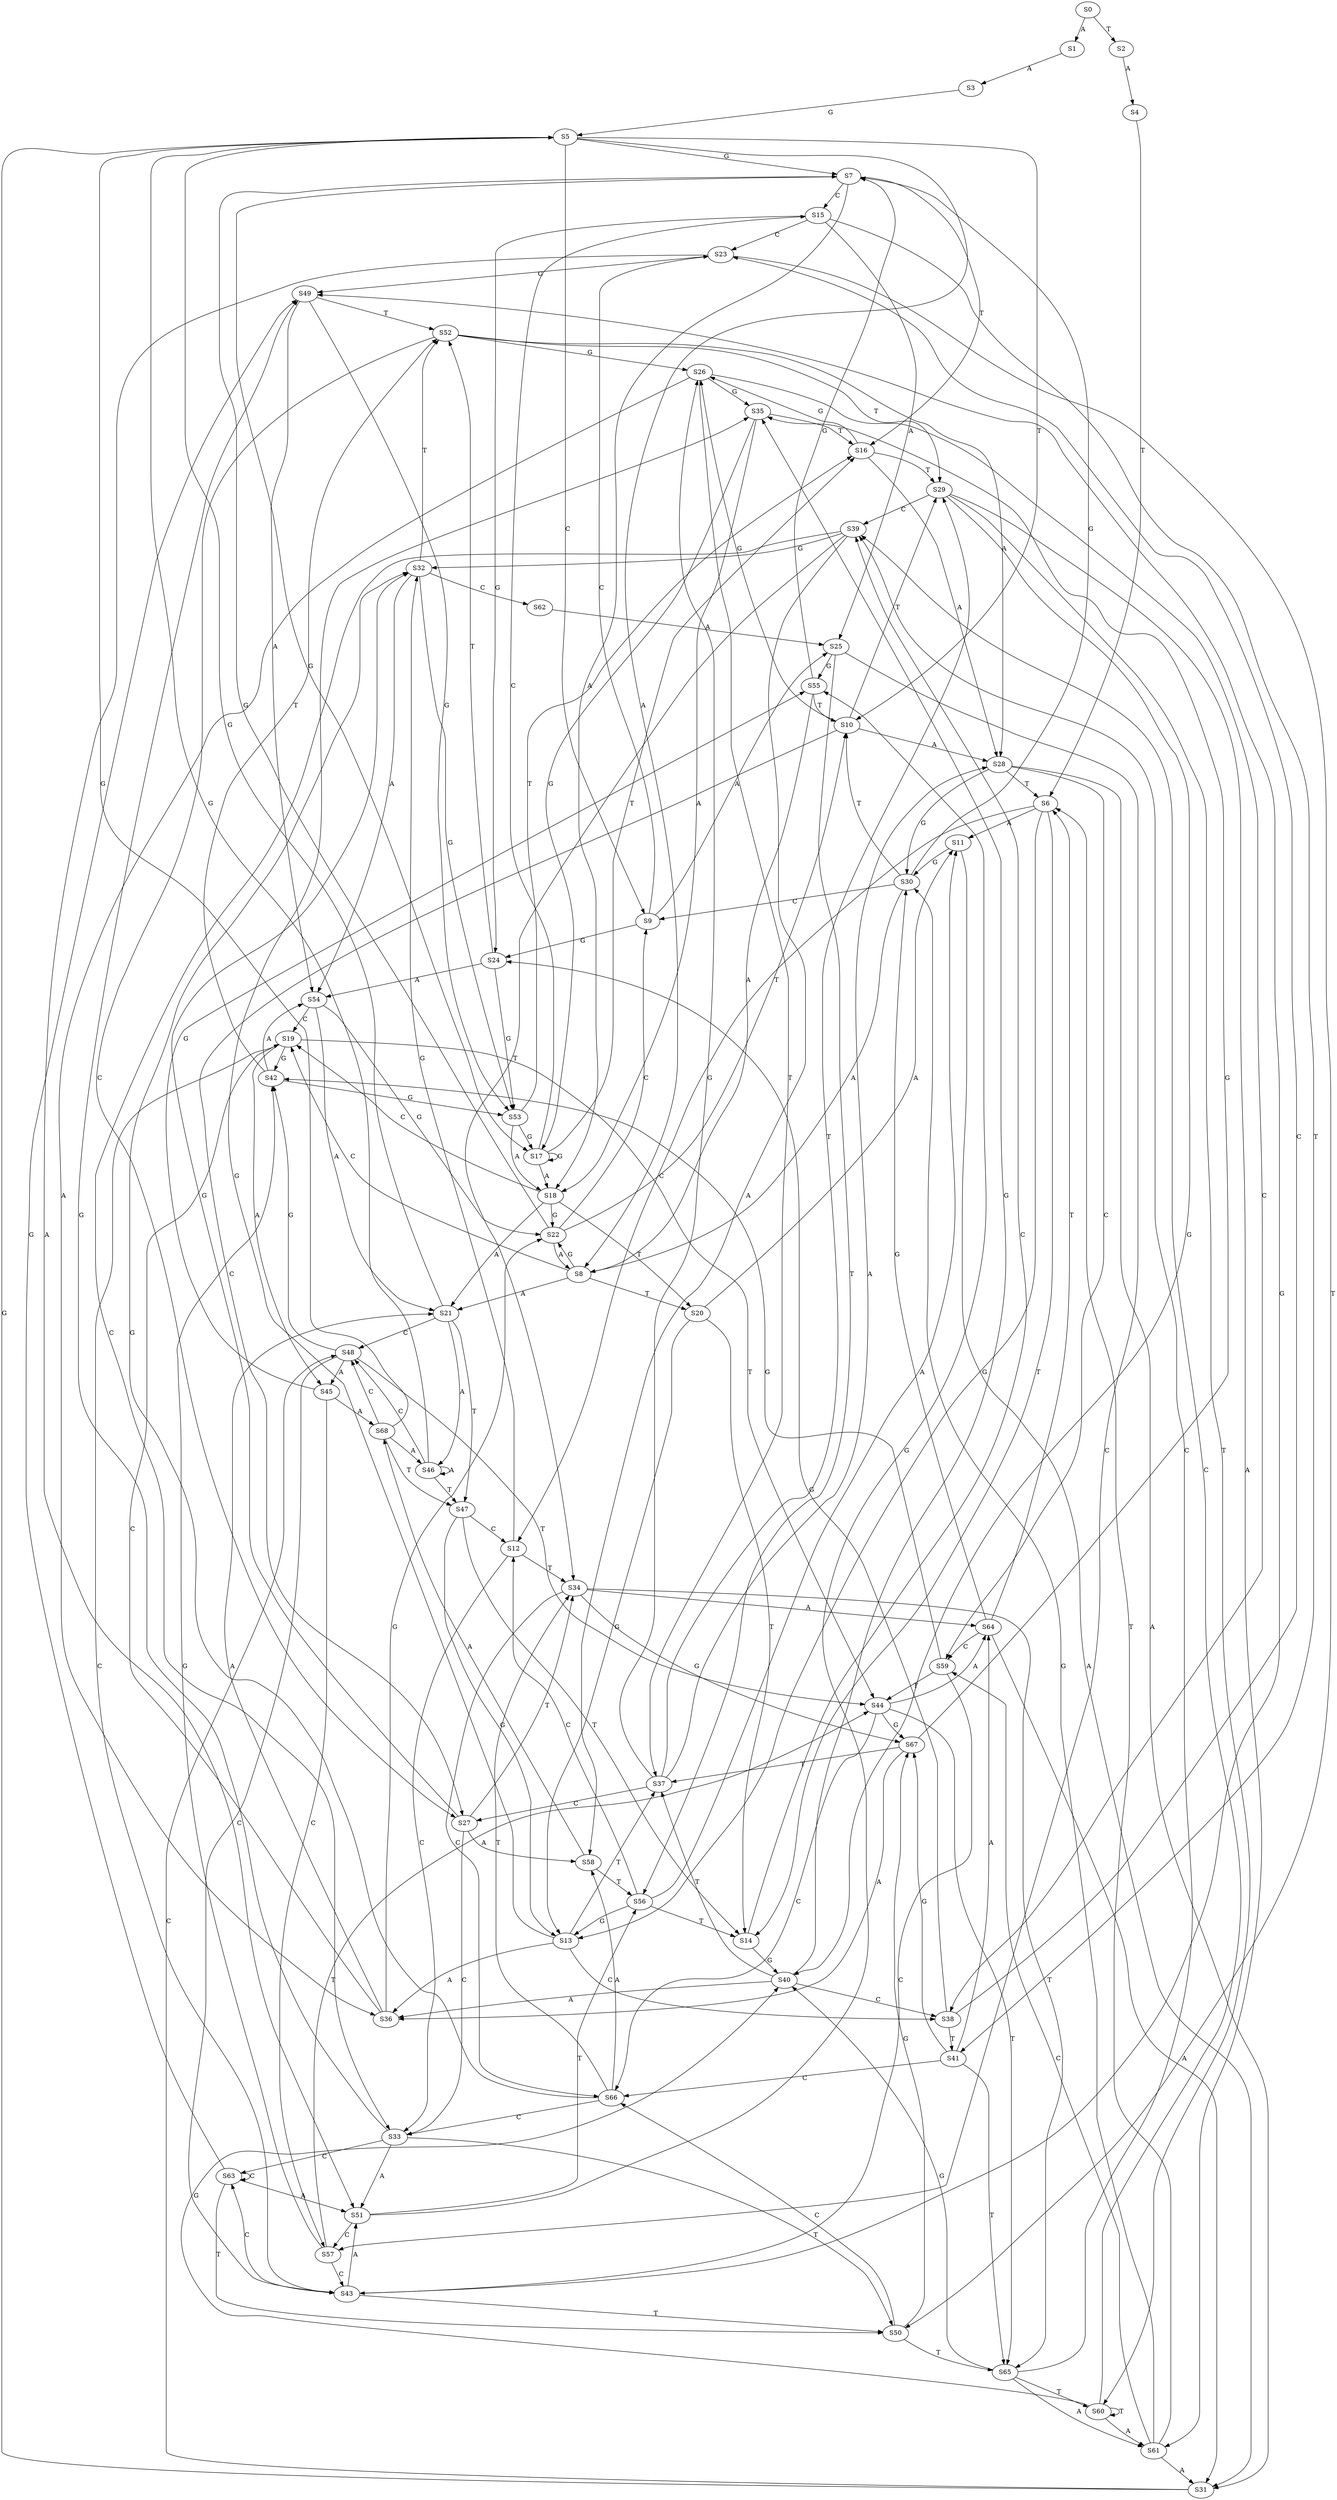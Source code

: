 strict digraph  {
	S0 -> S1 [ label = A ];
	S0 -> S2 [ label = T ];
	S1 -> S3 [ label = A ];
	S2 -> S4 [ label = A ];
	S3 -> S5 [ label = G ];
	S4 -> S6 [ label = T ];
	S5 -> S7 [ label = G ];
	S5 -> S8 [ label = A ];
	S5 -> S9 [ label = C ];
	S5 -> S10 [ label = T ];
	S6 -> S11 [ label = A ];
	S6 -> S12 [ label = C ];
	S6 -> S13 [ label = G ];
	S6 -> S14 [ label = T ];
	S7 -> S15 [ label = C ];
	S7 -> S16 [ label = T ];
	S7 -> S17 [ label = G ];
	S7 -> S18 [ label = A ];
	S8 -> S19 [ label = C ];
	S8 -> S20 [ label = T ];
	S8 -> S21 [ label = A ];
	S8 -> S22 [ label = G ];
	S9 -> S23 [ label = C ];
	S9 -> S24 [ label = G ];
	S9 -> S25 [ label = A ];
	S10 -> S26 [ label = G ];
	S10 -> S27 [ label = C ];
	S10 -> S28 [ label = A ];
	S10 -> S29 [ label = T ];
	S11 -> S30 [ label = G ];
	S11 -> S31 [ label = A ];
	S12 -> S32 [ label = G ];
	S12 -> S33 [ label = C ];
	S12 -> S34 [ label = T ];
	S13 -> S35 [ label = G ];
	S13 -> S36 [ label = A ];
	S13 -> S37 [ label = T ];
	S13 -> S38 [ label = C ];
	S14 -> S39 [ label = C ];
	S14 -> S40 [ label = G ];
	S15 -> S41 [ label = T ];
	S15 -> S24 [ label = G ];
	S15 -> S23 [ label = C ];
	S15 -> S25 [ label = A ];
	S16 -> S26 [ label = G ];
	S16 -> S29 [ label = T ];
	S16 -> S28 [ label = A ];
	S17 -> S16 [ label = T ];
	S17 -> S18 [ label = A ];
	S17 -> S17 [ label = G ];
	S17 -> S15 [ label = C ];
	S18 -> S21 [ label = A ];
	S18 -> S22 [ label = G ];
	S18 -> S19 [ label = C ];
	S18 -> S20 [ label = T ];
	S19 -> S42 [ label = G ];
	S19 -> S43 [ label = C ];
	S19 -> S44 [ label = T ];
	S19 -> S45 [ label = A ];
	S20 -> S11 [ label = A ];
	S20 -> S14 [ label = T ];
	S20 -> S13 [ label = G ];
	S21 -> S46 [ label = A ];
	S21 -> S5 [ label = G ];
	S21 -> S47 [ label = T ];
	S21 -> S48 [ label = C ];
	S22 -> S10 [ label = T ];
	S22 -> S8 [ label = A ];
	S22 -> S7 [ label = G ];
	S22 -> S9 [ label = C ];
	S23 -> S49 [ label = G ];
	S23 -> S50 [ label = T ];
	S23 -> S51 [ label = A ];
	S24 -> S52 [ label = T ];
	S24 -> S53 [ label = G ];
	S24 -> S54 [ label = A ];
	S25 -> S55 [ label = G ];
	S25 -> S56 [ label = T ];
	S25 -> S57 [ label = C ];
	S26 -> S37 [ label = T ];
	S26 -> S36 [ label = A ];
	S26 -> S38 [ label = C ];
	S26 -> S35 [ label = G ];
	S27 -> S34 [ label = T ];
	S27 -> S33 [ label = C ];
	S27 -> S58 [ label = A ];
	S27 -> S32 [ label = G ];
	S28 -> S30 [ label = G ];
	S28 -> S31 [ label = A ];
	S28 -> S6 [ label = T ];
	S28 -> S59 [ label = C ];
	S29 -> S40 [ label = G ];
	S29 -> S60 [ label = T ];
	S29 -> S61 [ label = A ];
	S29 -> S39 [ label = C ];
	S30 -> S10 [ label = T ];
	S30 -> S8 [ label = A ];
	S30 -> S7 [ label = G ];
	S30 -> S9 [ label = C ];
	S31 -> S48 [ label = C ];
	S31 -> S5 [ label = G ];
	S32 -> S52 [ label = T ];
	S32 -> S53 [ label = G ];
	S32 -> S62 [ label = C ];
	S32 -> S54 [ label = A ];
	S33 -> S51 [ label = A ];
	S33 -> S49 [ label = G ];
	S33 -> S50 [ label = T ];
	S33 -> S63 [ label = C ];
	S34 -> S64 [ label = A ];
	S34 -> S65 [ label = T ];
	S34 -> S66 [ label = C ];
	S34 -> S67 [ label = G ];
	S35 -> S17 [ label = G ];
	S35 -> S18 [ label = A ];
	S35 -> S16 [ label = T ];
	S36 -> S19 [ label = C ];
	S36 -> S22 [ label = G ];
	S36 -> S21 [ label = A ];
	S37 -> S28 [ label = A ];
	S37 -> S27 [ label = C ];
	S37 -> S26 [ label = G ];
	S37 -> S29 [ label = T ];
	S38 -> S41 [ label = T ];
	S38 -> S24 [ label = G ];
	S38 -> S23 [ label = C ];
	S39 -> S33 [ label = C ];
	S39 -> S34 [ label = T ];
	S39 -> S32 [ label = G ];
	S39 -> S58 [ label = A ];
	S40 -> S38 [ label = C ];
	S40 -> S37 [ label = T ];
	S40 -> S36 [ label = A ];
	S40 -> S35 [ label = G ];
	S41 -> S66 [ label = C ];
	S41 -> S64 [ label = A ];
	S41 -> S67 [ label = G ];
	S41 -> S65 [ label = T ];
	S42 -> S53 [ label = G ];
	S42 -> S52 [ label = T ];
	S42 -> S54 [ label = A ];
	S43 -> S49 [ label = G ];
	S43 -> S63 [ label = C ];
	S43 -> S51 [ label = A ];
	S43 -> S50 [ label = T ];
	S44 -> S65 [ label = T ];
	S44 -> S66 [ label = C ];
	S44 -> S64 [ label = A ];
	S44 -> S67 [ label = G ];
	S45 -> S57 [ label = C ];
	S45 -> S55 [ label = G ];
	S45 -> S68 [ label = A ];
	S46 -> S47 [ label = T ];
	S46 -> S48 [ label = C ];
	S46 -> S5 [ label = G ];
	S46 -> S46 [ label = A ];
	S47 -> S14 [ label = T ];
	S47 -> S12 [ label = C ];
	S47 -> S13 [ label = G ];
	S48 -> S43 [ label = C ];
	S48 -> S42 [ label = G ];
	S48 -> S45 [ label = A ];
	S48 -> S44 [ label = T ];
	S49 -> S52 [ label = T ];
	S49 -> S53 [ label = G ];
	S49 -> S54 [ label = A ];
	S50 -> S66 [ label = C ];
	S50 -> S65 [ label = T ];
	S50 -> S67 [ label = G ];
	S51 -> S57 [ label = C ];
	S51 -> S55 [ label = G ];
	S51 -> S56 [ label = T ];
	S52 -> S29 [ label = T ];
	S52 -> S26 [ label = G ];
	S52 -> S27 [ label = C ];
	S52 -> S28 [ label = A ];
	S53 -> S16 [ label = T ];
	S53 -> S17 [ label = G ];
	S53 -> S18 [ label = A ];
	S54 -> S19 [ label = C ];
	S54 -> S22 [ label = G ];
	S54 -> S21 [ label = A ];
	S55 -> S10 [ label = T ];
	S55 -> S8 [ label = A ];
	S55 -> S7 [ label = G ];
	S56 -> S14 [ label = T ];
	S56 -> S13 [ label = G ];
	S56 -> S12 [ label = C ];
	S56 -> S11 [ label = A ];
	S57 -> S42 [ label = G ];
	S57 -> S44 [ label = T ];
	S57 -> S43 [ label = C ];
	S58 -> S68 [ label = A ];
	S58 -> S56 [ label = T ];
	S59 -> S43 [ label = C ];
	S59 -> S42 [ label = G ];
	S59 -> S44 [ label = T ];
	S60 -> S61 [ label = A ];
	S60 -> S60 [ label = T ];
	S60 -> S40 [ label = G ];
	S60 -> S39 [ label = C ];
	S61 -> S59 [ label = C ];
	S61 -> S30 [ label = G ];
	S61 -> S6 [ label = T ];
	S61 -> S31 [ label = A ];
	S62 -> S25 [ label = A ];
	S63 -> S50 [ label = T ];
	S63 -> S63 [ label = C ];
	S63 -> S51 [ label = A ];
	S63 -> S49 [ label = G ];
	S64 -> S30 [ label = G ];
	S64 -> S6 [ label = T ];
	S64 -> S59 [ label = C ];
	S64 -> S31 [ label = A ];
	S65 -> S40 [ label = G ];
	S65 -> S60 [ label = T ];
	S65 -> S61 [ label = A ];
	S65 -> S39 [ label = C ];
	S66 -> S58 [ label = A ];
	S66 -> S32 [ label = G ];
	S66 -> S34 [ label = T ];
	S66 -> S33 [ label = C ];
	S67 -> S37 [ label = T ];
	S67 -> S35 [ label = G ];
	S67 -> S36 [ label = A ];
	S68 -> S46 [ label = A ];
	S68 -> S5 [ label = G ];
	S68 -> S48 [ label = C ];
	S68 -> S47 [ label = T ];
}
